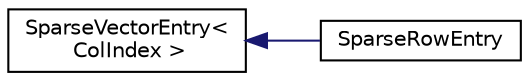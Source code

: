 digraph "Graphical Class Hierarchy"
{
 // LATEX_PDF_SIZE
  edge [fontname="Helvetica",fontsize="10",labelfontname="Helvetica",labelfontsize="10"];
  node [fontname="Helvetica",fontsize="10",shape=record];
  rankdir="LR";
  Node0 [label="SparseVectorEntry\<\l ColIndex \>",height=0.2,width=0.4,color="black", fillcolor="white", style="filled",URL="$classoperations__research_1_1glop_1_1_sparse_vector_entry.html",tooltip=" "];
  Node0 -> Node1 [dir="back",color="midnightblue",fontsize="10",style="solid",fontname="Helvetica"];
  Node1 [label="SparseRowEntry",height=0.2,width=0.4,color="black", fillcolor="white", style="filled",URL="$classoperations__research_1_1glop_1_1_sparse_row_entry.html",tooltip=" "];
}
